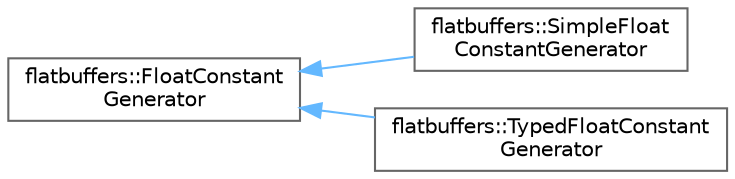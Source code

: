 digraph "Graphical Class Hierarchy"
{
 // LATEX_PDF_SIZE
  bgcolor="transparent";
  edge [fontname=Helvetica,fontsize=10,labelfontname=Helvetica,labelfontsize=10];
  node [fontname=Helvetica,fontsize=10,shape=box,height=0.2,width=0.4];
  rankdir="LR";
  Node0 [id="Node000000",label="flatbuffers::FloatConstant\lGenerator",height=0.2,width=0.4,color="grey40", fillcolor="white", style="filled",URL="$classflatbuffers_1_1FloatConstantGenerator.html",tooltip=" "];
  Node0 -> Node1 [id="edge73_Node000000_Node000001",dir="back",color="steelblue1",style="solid",tooltip=" "];
  Node1 [id="Node000001",label="flatbuffers::SimpleFloat\lConstantGenerator",height=0.2,width=0.4,color="grey40", fillcolor="white", style="filled",URL="$classflatbuffers_1_1SimpleFloatConstantGenerator.html",tooltip=" "];
  Node0 -> Node2 [id="edge74_Node000000_Node000002",dir="back",color="steelblue1",style="solid",tooltip=" "];
  Node2 [id="Node000002",label="flatbuffers::TypedFloatConstant\lGenerator",height=0.2,width=0.4,color="grey40", fillcolor="white", style="filled",URL="$classflatbuffers_1_1TypedFloatConstantGenerator.html",tooltip=" "];
}
